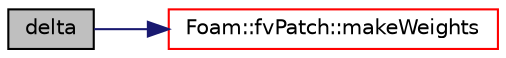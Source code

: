 digraph "delta"
{
  bgcolor="transparent";
  edge [fontname="Helvetica",fontsize="10",labelfontname="Helvetica",labelfontsize="10"];
  node [fontname="Helvetica",fontsize="10",shape=record];
  rankdir="LR";
  Node1 [label="delta",height=0.2,width=0.4,color="black", fillcolor="grey75", style="filled" fontcolor="black"];
  Node1 -> Node2 [color="midnightblue",fontsize="10",style="solid",fontname="Helvetica"];
  Node2 [label="Foam::fvPatch::makeWeights",height=0.2,width=0.4,color="red",URL="$classFoam_1_1fvPatch.html#a6e8461e70d8bb85a22df5d8266daaa55",tooltip="Make patch weighting factors. "];
}
